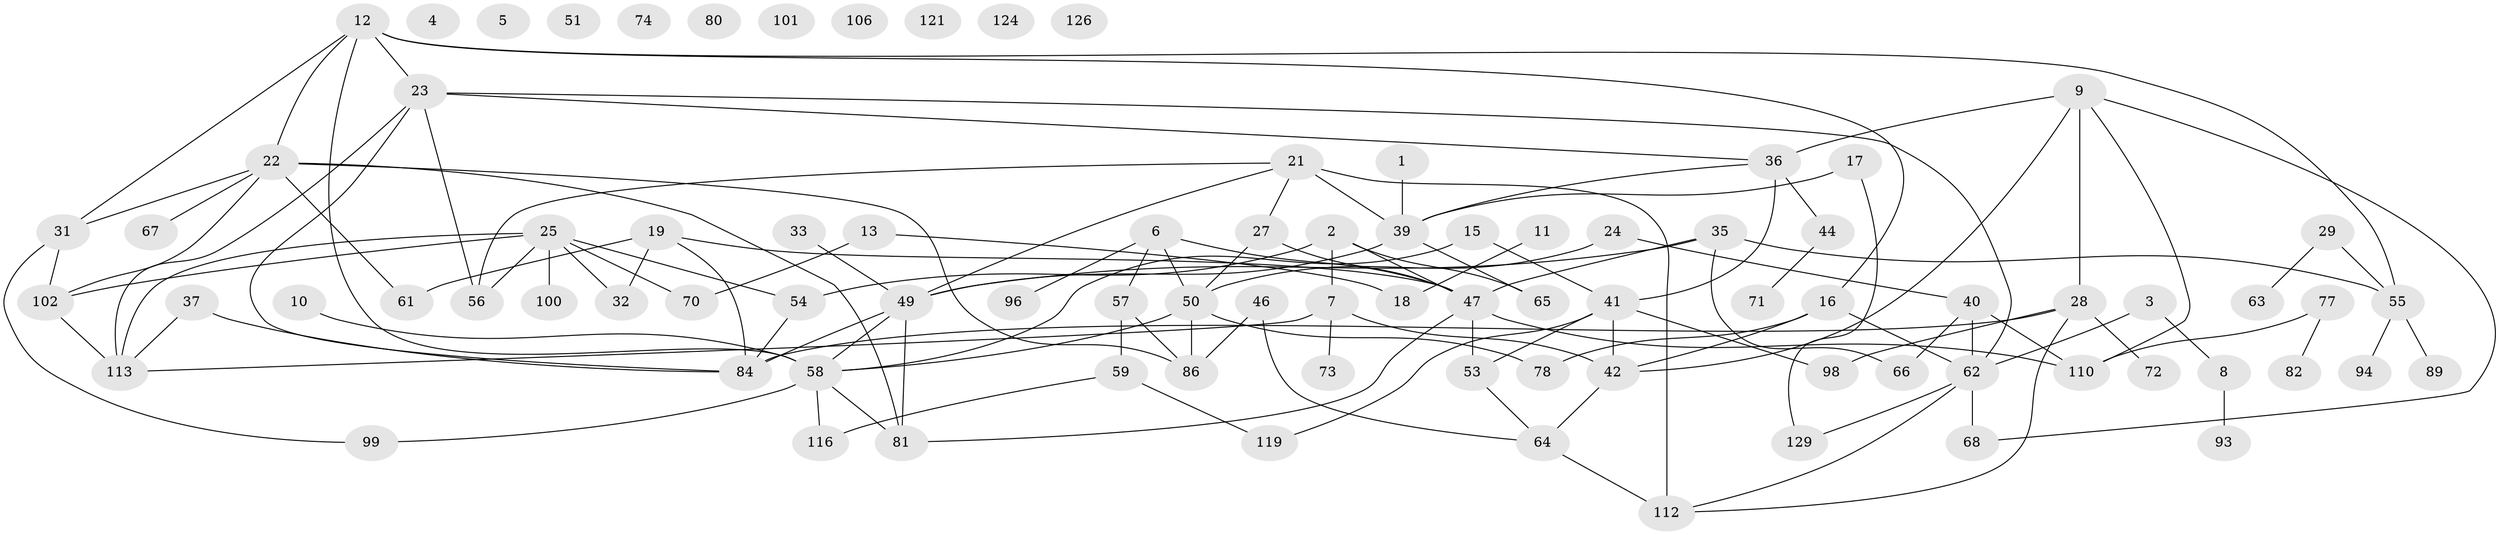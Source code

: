 // original degree distribution, {2: 0.3178294573643411, 5: 0.07751937984496124, 0: 0.07751937984496124, 3: 0.13953488372093023, 4: 0.16279069767441862, 1: 0.16279069767441862, 6: 0.03875968992248062, 7: 0.023255813953488372}
// Generated by graph-tools (version 1.1) at 2025/41/03/06/25 10:41:22]
// undirected, 88 vertices, 126 edges
graph export_dot {
graph [start="1"]
  node [color=gray90,style=filled];
  1 [super="+14"];
  2 [super="+20"];
  3;
  4;
  5;
  6 [super="+45"];
  7 [super="+30"];
  8;
  9 [super="+52"];
  10;
  11 [super="+123"];
  12 [super="+26"];
  13;
  15;
  16 [super="+38"];
  17;
  18;
  19;
  21 [super="+97"];
  22 [super="+85"];
  23 [super="+48"];
  24;
  25 [super="+95"];
  27;
  28;
  29 [super="+34"];
  31;
  32;
  33 [super="+103"];
  35 [super="+118"];
  36 [super="+43"];
  37 [super="+115"];
  39 [super="+69"];
  40 [super="+83"];
  41 [super="+120"];
  42 [super="+128"];
  44;
  46 [super="+111"];
  47 [super="+60"];
  49 [super="+91"];
  50 [super="+108"];
  51;
  53 [super="+76"];
  54 [super="+117"];
  55 [super="+104"];
  56 [super="+87"];
  57;
  58 [super="+88"];
  59 [super="+125"];
  61 [super="+75"];
  62 [super="+90"];
  63;
  64 [super="+92"];
  65;
  66 [super="+79"];
  67;
  68 [super="+107"];
  70;
  71;
  72;
  73;
  74;
  77;
  78 [super="+122"];
  80;
  81 [super="+114"];
  82;
  84 [super="+109"];
  86;
  89;
  93;
  94;
  96;
  98;
  99;
  100;
  101;
  102 [super="+105"];
  106;
  110;
  112;
  113 [super="+127"];
  116;
  119;
  121;
  124;
  126;
  129;
  1 -- 39;
  2 -- 7;
  2 -- 65;
  2 -- 47;
  2 -- 54;
  3 -- 8;
  3 -- 62;
  6 -- 50;
  6 -- 57;
  6 -- 96;
  6 -- 47;
  7 -- 42;
  7 -- 73;
  7 -- 113;
  8 -- 93;
  9 -- 28;
  9 -- 68;
  9 -- 110;
  9 -- 42;
  9 -- 36;
  10 -- 58;
  11 -- 18;
  12 -- 31;
  12 -- 16;
  12 -- 22;
  12 -- 23;
  12 -- 58;
  12 -- 55;
  13 -- 18;
  13 -- 70;
  15 -- 41;
  15 -- 58;
  16 -- 78 [weight=2];
  16 -- 62;
  16 -- 42;
  17 -- 39;
  17 -- 129;
  19 -- 32;
  19 -- 84;
  19 -- 47;
  19 -- 61;
  21 -- 27;
  21 -- 39;
  21 -- 49;
  21 -- 112 [weight=2];
  21 -- 56;
  22 -- 31;
  22 -- 81;
  22 -- 67;
  22 -- 102;
  22 -- 86;
  22 -- 61;
  23 -- 113;
  23 -- 36;
  23 -- 84;
  23 -- 56;
  23 -- 62;
  24 -- 50;
  24 -- 40;
  25 -- 56;
  25 -- 32;
  25 -- 100;
  25 -- 70;
  25 -- 102;
  25 -- 113;
  25 -- 54;
  27 -- 50;
  27 -- 47;
  28 -- 72;
  28 -- 98;
  28 -- 112;
  28 -- 84;
  29 -- 63;
  29 -- 55;
  31 -- 99;
  31 -- 102;
  33 -- 49;
  35 -- 49;
  35 -- 47;
  35 -- 55;
  35 -- 66;
  36 -- 39;
  36 -- 44;
  36 -- 41;
  37 -- 113;
  37 -- 84;
  39 -- 65;
  39 -- 49;
  40 -- 66;
  40 -- 110;
  40 -- 62 [weight=2];
  41 -- 42;
  41 -- 53;
  41 -- 98;
  41 -- 119;
  42 -- 64;
  44 -- 71;
  46 -- 64;
  46 -- 86;
  47 -- 110;
  47 -- 81;
  47 -- 53;
  49 -- 81;
  49 -- 84;
  49 -- 58;
  50 -- 86;
  50 -- 58;
  50 -- 78;
  53 -- 64;
  54 -- 84;
  55 -- 89;
  55 -- 94;
  57 -- 86;
  57 -- 59;
  58 -- 116;
  58 -- 81;
  58 -- 99;
  59 -- 116;
  59 -- 119;
  62 -- 112;
  62 -- 129;
  62 -- 68;
  64 -- 112;
  77 -- 82;
  77 -- 110;
  102 -- 113 [weight=2];
}

